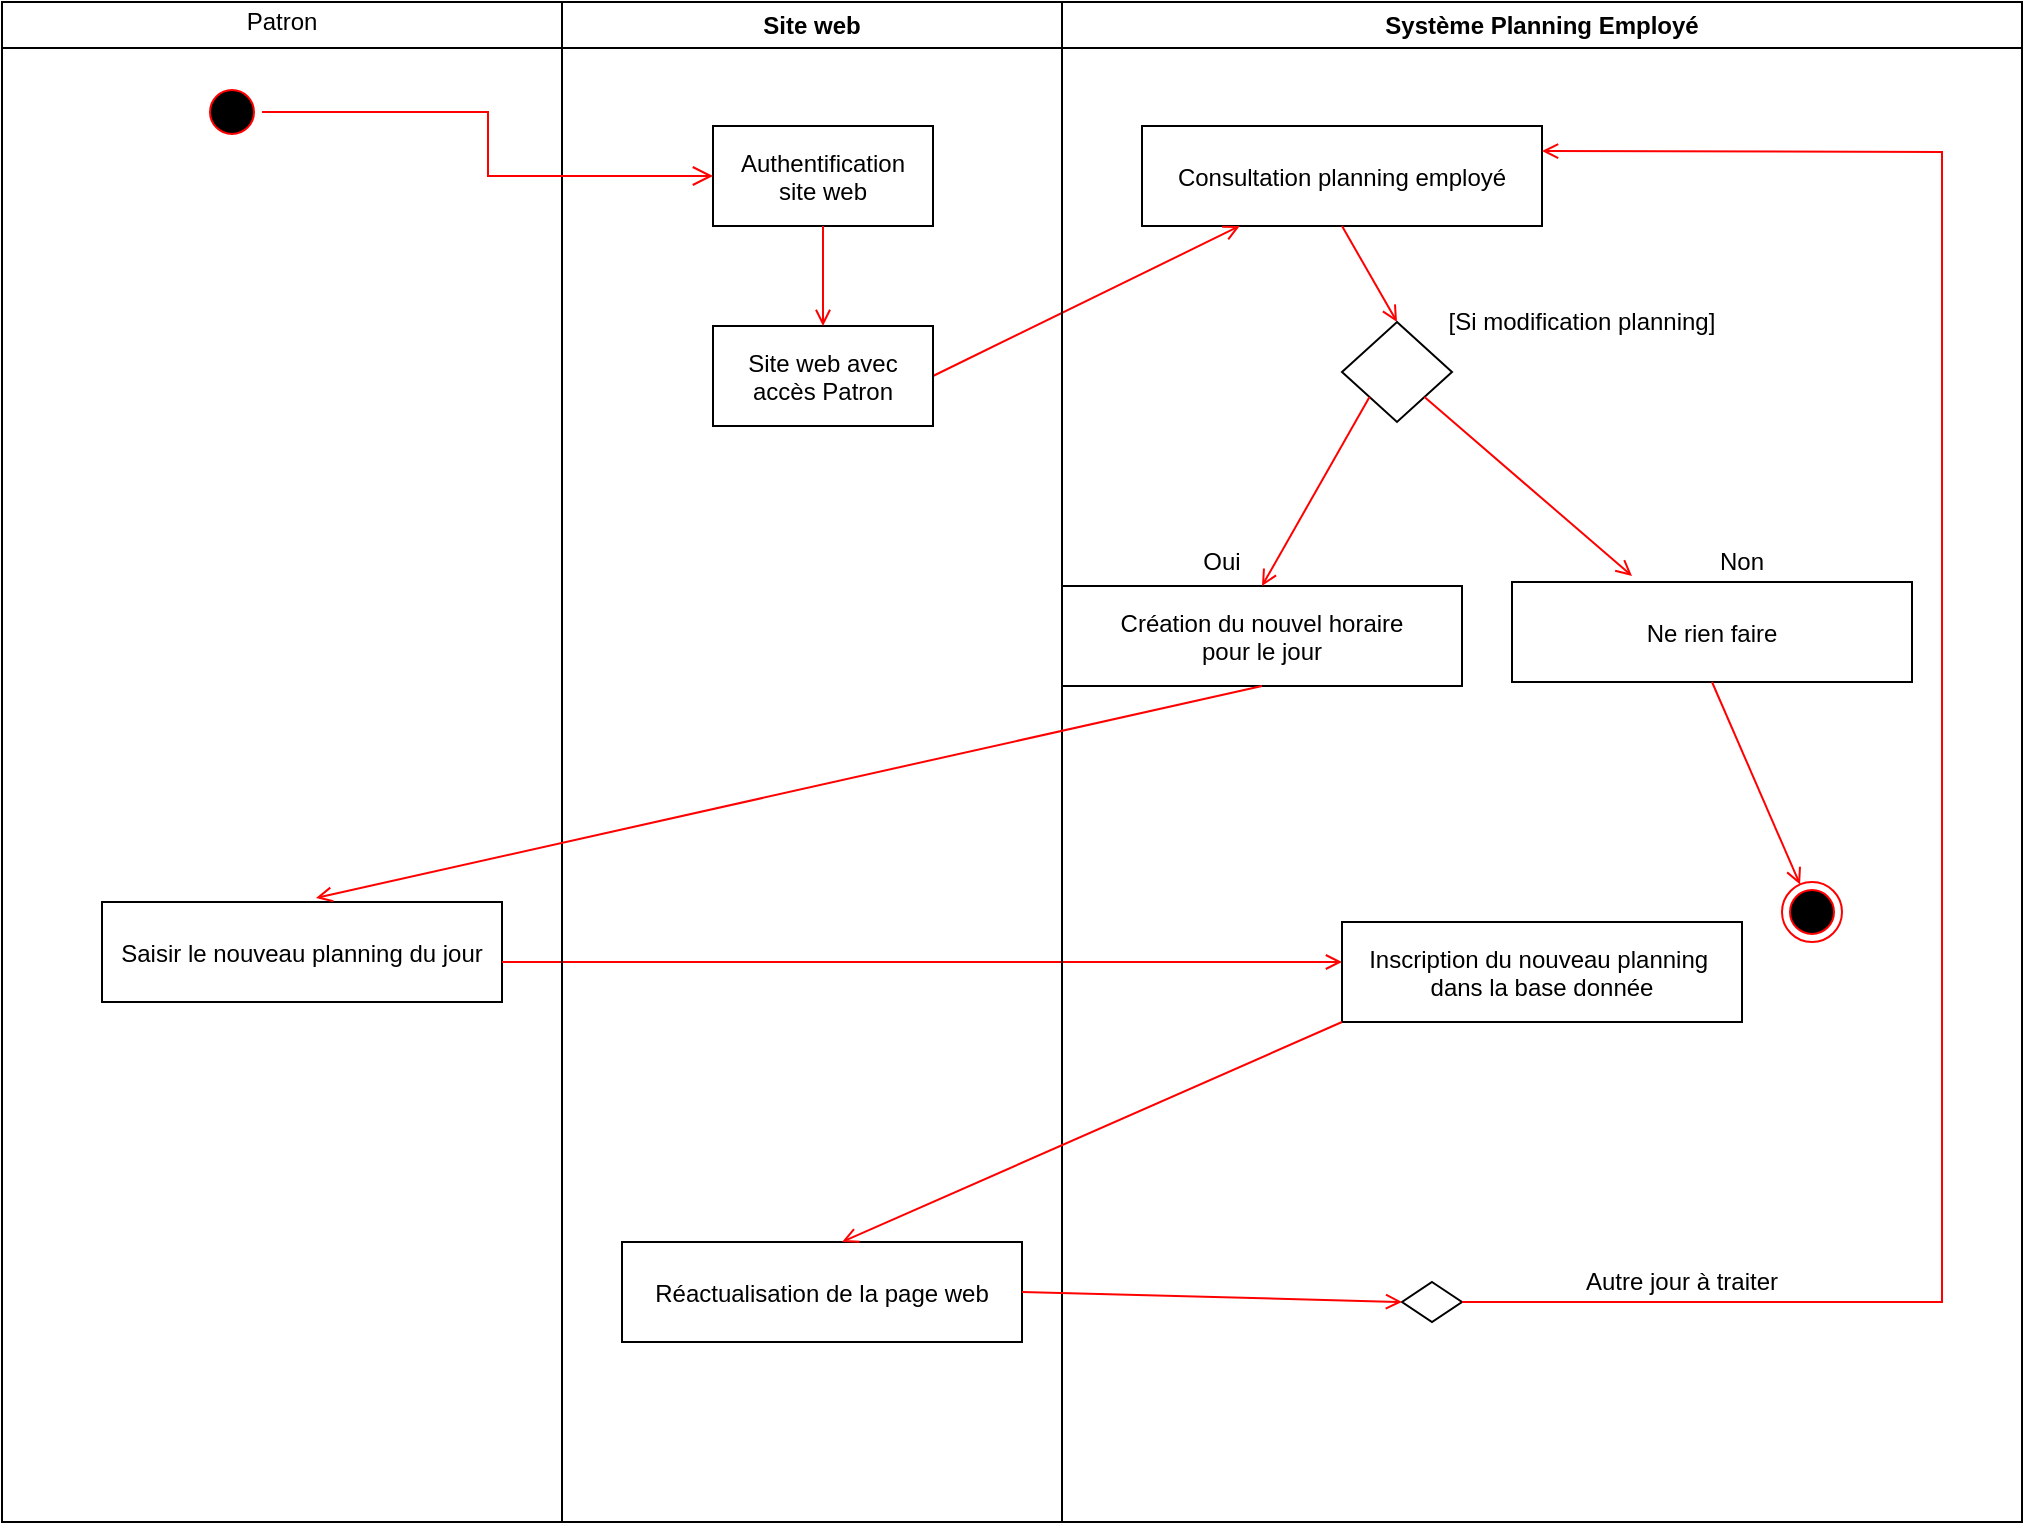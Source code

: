 <mxfile version="14.4.9" type="github">
  <diagram name="Page-1" id="e7e014a7-5840-1c2e-5031-d8a46d1fe8dd">
    <mxGraphModel dx="1422" dy="762" grid="1" gridSize="10" guides="1" tooltips="1" connect="1" arrows="1" fold="1" page="1" pageScale="1" pageWidth="1169" pageHeight="826" background="#ffffff" math="0" shadow="0">
      <root>
        <mxCell id="0" />
        <mxCell id="1" parent="0" />
        <mxCell id="2" value="" style="swimlane;whiteSpace=wrap" parent="1" vertex="1">
          <mxGeometry x="90" y="40" width="530" height="760" as="geometry">
            <mxRectangle x="164.5" y="128" width="70" height="23" as="alternateBounds" />
          </mxGeometry>
        </mxCell>
        <mxCell id="5" value="" style="ellipse;shape=startState;fillColor=#000000;strokeColor=#ff0000;" parent="2" vertex="1">
          <mxGeometry x="100" y="40" width="30" height="30" as="geometry" />
        </mxCell>
        <mxCell id="iwGw23g79Ynoken7nTGs-50" value="Patron" style="text;html=1;strokeColor=none;fillColor=none;align=center;verticalAlign=middle;whiteSpace=wrap;rounded=0;" vertex="1" parent="2">
          <mxGeometry x="100" width="80" height="20" as="geometry" />
        </mxCell>
        <mxCell id="iwGw23g79Ynoken7nTGs-58" value="Réactualisation de la page web" style="" vertex="1" parent="2">
          <mxGeometry x="310" y="620" width="200" height="50" as="geometry" />
        </mxCell>
        <mxCell id="iwGw23g79Ynoken7nTGs-60" value="Saisir le nouveau planning du jour" style="" vertex="1" parent="2">
          <mxGeometry x="50" y="450" width="200" height="50" as="geometry" />
        </mxCell>
        <mxCell id="iwGw23g79Ynoken7nTGs-59" value="" style="endArrow=open;strokeColor=#FF0000;endFill=1;rounded=0;" edge="1" parent="2">
          <mxGeometry relative="1" as="geometry">
            <mxPoint x="250" y="480" as="sourcePoint" />
            <mxPoint x="670" y="480" as="targetPoint" />
          </mxGeometry>
        </mxCell>
        <mxCell id="4" value="Système Planning Employé" style="swimlane;whiteSpace=wrap" parent="1" vertex="1">
          <mxGeometry x="620" y="40" width="480" height="760" as="geometry" />
        </mxCell>
        <mxCell id="8" value="Consultation planning employé" style="" parent="4" vertex="1">
          <mxGeometry x="40" y="62" width="200" height="50" as="geometry" />
        </mxCell>
        <mxCell id="iwGw23g79Ynoken7nTGs-42" value="" style="endArrow=open;strokeColor=#FF0000;endFill=1;rounded=0;entryX=0.5;entryY=0;entryDx=0;entryDy=0;exitX=0.5;exitY=1;exitDx=0;exitDy=0;" edge="1" parent="4" source="8" target="iwGw23g79Ynoken7nTGs-44">
          <mxGeometry relative="1" as="geometry">
            <mxPoint x="-434.886" y="170" as="sourcePoint" />
            <mxPoint x="150" y="140" as="targetPoint" />
          </mxGeometry>
        </mxCell>
        <mxCell id="iwGw23g79Ynoken7nTGs-44" value="" style="rhombus;whiteSpace=wrap;html=1;" vertex="1" parent="4">
          <mxGeometry x="140" y="160" width="55" height="50" as="geometry" />
        </mxCell>
        <mxCell id="iwGw23g79Ynoken7nTGs-45" value="[Si modification planning]" style="text;html=1;strokeColor=none;fillColor=none;align=center;verticalAlign=middle;whiteSpace=wrap;rounded=0;" vertex="1" parent="4">
          <mxGeometry x="180" y="150" width="160" height="20" as="geometry" />
        </mxCell>
        <mxCell id="iwGw23g79Ynoken7nTGs-47" value="Oui" style="text;html=1;strokeColor=none;fillColor=none;align=center;verticalAlign=middle;whiteSpace=wrap;rounded=0;" vertex="1" parent="4">
          <mxGeometry x="60" y="270" width="40" height="20" as="geometry" />
        </mxCell>
        <mxCell id="iwGw23g79Ynoken7nTGs-48" value="Non" style="text;html=1;strokeColor=none;fillColor=none;align=center;verticalAlign=middle;whiteSpace=wrap;rounded=0;" vertex="1" parent="4">
          <mxGeometry x="320" y="270" width="40" height="20" as="geometry" />
        </mxCell>
        <mxCell id="iwGw23g79Ynoken7nTGs-49" value="" style="endArrow=open;strokeColor=#FF0000;endFill=1;rounded=0;exitX=1;exitY=1;exitDx=0;exitDy=0;entryX=0.3;entryY=-0.06;entryDx=0;entryDy=0;entryPerimeter=0;" edge="1" parent="4" source="iwGw23g79Ynoken7nTGs-44" target="iwGw23g79Ynoken7nTGs-52">
          <mxGeometry relative="1" as="geometry">
            <mxPoint x="220" y="385.75" as="sourcePoint" />
            <mxPoint x="288.75" y="438.25" as="targetPoint" />
          </mxGeometry>
        </mxCell>
        <mxCell id="iwGw23g79Ynoken7nTGs-51" value="Création du nouvel horaire&#xa;pour le jour" style="" vertex="1" parent="4">
          <mxGeometry y="292" width="200" height="50" as="geometry" />
        </mxCell>
        <mxCell id="iwGw23g79Ynoken7nTGs-52" value="Ne rien faire" style="" vertex="1" parent="4">
          <mxGeometry x="225" y="290" width="200" height="50" as="geometry" />
        </mxCell>
        <mxCell id="iwGw23g79Ynoken7nTGs-46" value="" style="endArrow=open;strokeColor=#FF0000;endFill=1;rounded=0;exitX=0;exitY=1;exitDx=0;exitDy=0;entryX=0.5;entryY=0;entryDx=0;entryDy=0;" edge="1" parent="4" source="iwGw23g79Ynoken7nTGs-44" target="iwGw23g79Ynoken7nTGs-51">
          <mxGeometry relative="1" as="geometry">
            <mxPoint x="244.5" y="312" as="sourcePoint" />
            <mxPoint x="140" y="410" as="targetPoint" />
          </mxGeometry>
        </mxCell>
        <mxCell id="iwGw23g79Ynoken7nTGs-62" value="" style="ellipse;html=1;shape=endState;fillColor=#000000;strokeColor=#ff0000;" vertex="1" parent="4">
          <mxGeometry x="360" y="440" width="30" height="30" as="geometry" />
        </mxCell>
        <mxCell id="iwGw23g79Ynoken7nTGs-61" value="" style="endArrow=open;strokeColor=#FF0000;endFill=1;rounded=0;exitX=0.5;exitY=1;exitDx=0;exitDy=0;" edge="1" parent="4" source="iwGw23g79Ynoken7nTGs-52" target="iwGw23g79Ynoken7nTGs-62">
          <mxGeometry relative="1" as="geometry">
            <mxPoint x="221.25" y="389.5" as="sourcePoint" />
            <mxPoint x="340" y="570" as="targetPoint" />
          </mxGeometry>
        </mxCell>
        <mxCell id="iwGw23g79Ynoken7nTGs-64" value="Inscription du nouveau planning &#xa;dans la base donnée" style="" vertex="1" parent="4">
          <mxGeometry x="140" y="460" width="200" height="50" as="geometry" />
        </mxCell>
        <mxCell id="iwGw23g79Ynoken7nTGs-65" value="" style="rhombus;whiteSpace=wrap;html=1;" vertex="1" parent="4">
          <mxGeometry x="170" y="640" width="30" height="20" as="geometry" />
        </mxCell>
        <mxCell id="iwGw23g79Ynoken7nTGs-69" value="" style="endArrow=open;strokeColor=#FF0000;endFill=1;rounded=0;exitX=1;exitY=0.5;exitDx=0;exitDy=0;entryX=1;entryY=0.25;entryDx=0;entryDy=0;" edge="1" parent="4" source="iwGw23g79Ynoken7nTGs-65" target="8">
          <mxGeometry relative="1" as="geometry">
            <mxPoint x="-11" y="662" as="sourcePoint" />
            <mxPoint x="250" y="152.5" as="targetPoint" />
            <Array as="points">
              <mxPoint x="440" y="650" />
              <mxPoint x="440" y="75" />
            </Array>
          </mxGeometry>
        </mxCell>
        <mxCell id="iwGw23g79Ynoken7nTGs-70" value="Autre jour à traiter" style="text;html=1;strokeColor=none;fillColor=none;align=center;verticalAlign=middle;whiteSpace=wrap;rounded=0;" vertex="1" parent="4">
          <mxGeometry x="230" y="630" width="160" height="20" as="geometry" />
        </mxCell>
        <mxCell id="9" value="" style="endArrow=open;strokeColor=#FF0000;endFill=1;rounded=0;exitX=1;exitY=0.5;exitDx=0;exitDy=0;" parent="1" source="iwGw23g79Ynoken7nTGs-53" target="8" edge="1">
          <mxGeometry relative="1" as="geometry" />
        </mxCell>
        <mxCell id="3" value="Site web" style="swimlane;whiteSpace=wrap;startSize=23;" parent="1" vertex="1">
          <mxGeometry x="370" y="40" width="250" height="760" as="geometry" />
        </mxCell>
        <mxCell id="7" value="Authentification&#xa;site web" style="" parent="3" vertex="1">
          <mxGeometry x="75.5" y="62" width="110" height="50" as="geometry" />
        </mxCell>
        <mxCell id="iwGw23g79Ynoken7nTGs-53" value="Site web avec&#xa;accès Patron" style="" vertex="1" parent="3">
          <mxGeometry x="75.5" y="162" width="110" height="50" as="geometry" />
        </mxCell>
        <mxCell id="iwGw23g79Ynoken7nTGs-54" value="" style="endArrow=open;strokeColor=#FF0000;endFill=1;rounded=0;exitX=0.5;exitY=1;exitDx=0;exitDy=0;entryX=0.5;entryY=0;entryDx=0;entryDy=0;" edge="1" parent="3" source="7" target="iwGw23g79Ynoken7nTGs-53">
          <mxGeometry relative="1" as="geometry">
            <mxPoint x="520" y="292" as="sourcePoint" />
            <mxPoint x="494.593" y="358.448" as="targetPoint" />
          </mxGeometry>
        </mxCell>
        <mxCell id="6" value="" style="edgeStyle=elbowEdgeStyle;elbow=horizontal;verticalAlign=bottom;endArrow=open;endSize=8;strokeColor=#FF0000;endFill=1;rounded=0" parent="1" source="5" target="7" edge="1">
          <mxGeometry x="254.5" y="80" as="geometry">
            <mxPoint x="269.5" y="150" as="targetPoint" />
          </mxGeometry>
        </mxCell>
        <mxCell id="iwGw23g79Ynoken7nTGs-56" value="" style="endArrow=open;strokeColor=#FF0000;endFill=1;rounded=0;exitX=0.5;exitY=1;exitDx=0;exitDy=0;entryX=0.535;entryY=-0.04;entryDx=0;entryDy=0;entryPerimeter=0;" edge="1" parent="1" source="iwGw23g79Ynoken7nTGs-51" target="iwGw23g79Ynoken7nTGs-60">
          <mxGeometry relative="1" as="geometry">
            <mxPoint x="813.75" y="429.5" as="sourcePoint" />
            <mxPoint x="280" y="490" as="targetPoint" />
          </mxGeometry>
        </mxCell>
        <mxCell id="iwGw23g79Ynoken7nTGs-57" value="" style="endArrow=open;strokeColor=#FF0000;endFill=1;rounded=0;exitX=0;exitY=1;exitDx=0;exitDy=0;" edge="1" parent="1" source="iwGw23g79Ynoken7nTGs-64">
          <mxGeometry relative="1" as="geometry">
            <mxPoint x="610" y="580" as="sourcePoint" />
            <mxPoint x="510" y="660" as="targetPoint" />
          </mxGeometry>
        </mxCell>
        <mxCell id="iwGw23g79Ynoken7nTGs-68" value="" style="endArrow=open;strokeColor=#FF0000;endFill=1;rounded=0;entryX=0;entryY=0.5;entryDx=0;entryDy=0;" edge="1" parent="1" target="iwGw23g79Ynoken7nTGs-65">
          <mxGeometry relative="1" as="geometry">
            <mxPoint x="600" y="685" as="sourcePoint" />
            <mxPoint x="520" y="670" as="targetPoint" />
          </mxGeometry>
        </mxCell>
      </root>
    </mxGraphModel>
  </diagram>
</mxfile>
